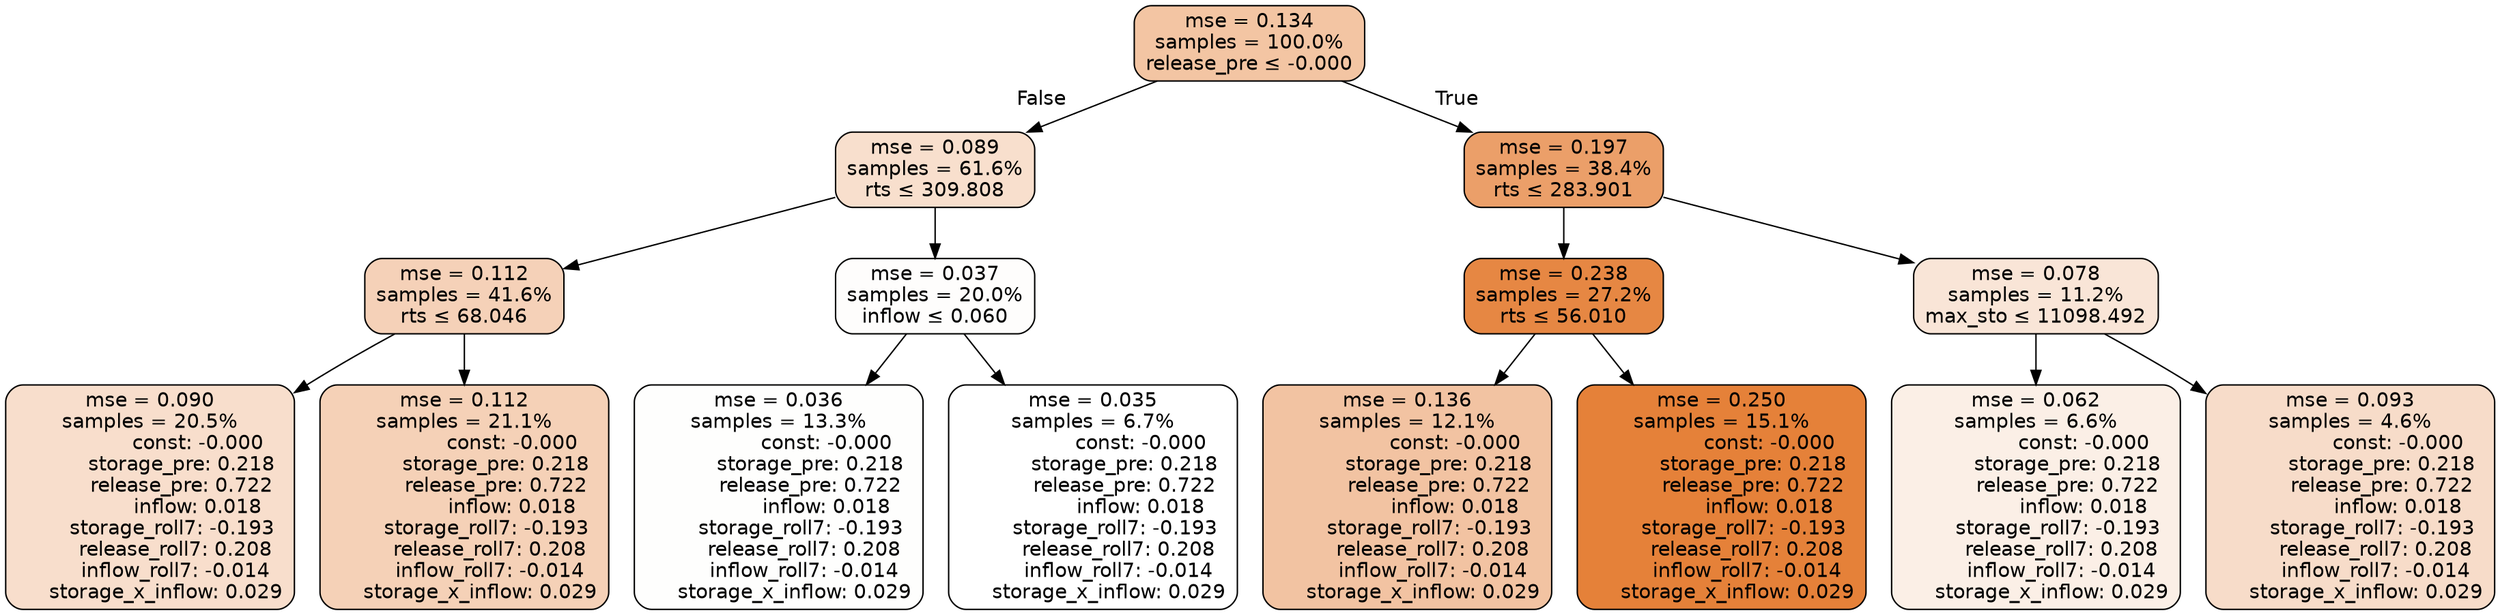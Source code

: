 digraph tree {
node [shape=rectangle, style="filled, rounded", color="black", fontname=helvetica] ;
edge [fontname=helvetica] ;
	"0" [label="mse = 0.134
samples = 100.0%
release_pre &le; -0.000", fillcolor="#f3c5a3"]
	"1" [label="mse = 0.089
samples = 61.6%
rts &le; 309.808", fillcolor="#f8dfcd"]
	"2" [label="mse = 0.112
samples = 41.6%
rts &le; 68.046", fillcolor="#f5d1b8"]
	"3" [label="mse = 0.090
samples = 20.5%
               const: -0.000
          storage_pre: 0.218
          release_pre: 0.722
               inflow: 0.018
       storage_roll7: -0.193
        release_roll7: 0.208
        inflow_roll7: -0.014
     storage_x_inflow: 0.029", fillcolor="#f8decc"]
	"4" [label="mse = 0.112
samples = 21.1%
               const: -0.000
          storage_pre: 0.218
          release_pre: 0.722
               inflow: 0.018
       storage_roll7: -0.193
        release_roll7: 0.208
        inflow_roll7: -0.014
     storage_x_inflow: 0.029", fillcolor="#f5d1b7"]
	"5" [label="mse = 0.037
samples = 20.0%
inflow &le; 0.060", fillcolor="#fefdfc"]
	"6" [label="mse = 0.036
samples = 13.3%
               const: -0.000
          storage_pre: 0.218
          release_pre: 0.722
               inflow: 0.018
       storage_roll7: -0.193
        release_roll7: 0.208
        inflow_roll7: -0.014
     storage_x_inflow: 0.029", fillcolor="#fefefd"]
	"7" [label="mse = 0.035
samples = 6.7%
               const: -0.000
          storage_pre: 0.218
          release_pre: 0.722
               inflow: 0.018
       storage_roll7: -0.193
        release_roll7: 0.208
        inflow_roll7: -0.014
     storage_x_inflow: 0.029", fillcolor="#ffffff"]
	"8" [label="mse = 0.197
samples = 38.4%
rts &le; 283.901", fillcolor="#eb9f69"]
	"9" [label="mse = 0.238
samples = 27.2%
rts &le; 56.010", fillcolor="#e68743"]
	"10" [label="mse = 0.136
samples = 12.1%
               const: -0.000
          storage_pre: 0.218
          release_pre: 0.722
               inflow: 0.018
       storage_roll7: -0.193
        release_roll7: 0.208
        inflow_roll7: -0.014
     storage_x_inflow: 0.029", fillcolor="#f2c3a2"]
	"11" [label="mse = 0.250
samples = 15.1%
               const: -0.000
          storage_pre: 0.218
          release_pre: 0.722
               inflow: 0.018
       storage_roll7: -0.193
        release_roll7: 0.208
        inflow_roll7: -0.014
     storage_x_inflow: 0.029", fillcolor="#e58139"]
	"12" [label="mse = 0.078
samples = 11.2%
max_sto &le; 11098.492", fillcolor="#f9e5d7"]
	"13" [label="mse = 0.062
samples = 6.6%
               const: -0.000
          storage_pre: 0.218
          release_pre: 0.722
               inflow: 0.018
       storage_roll7: -0.193
        release_roll7: 0.208
        inflow_roll7: -0.014
     storage_x_inflow: 0.029", fillcolor="#fbefe6"]
	"14" [label="mse = 0.093
samples = 4.6%
               const: -0.000
          storage_pre: 0.218
          release_pre: 0.722
               inflow: 0.018
       storage_roll7: -0.193
        release_roll7: 0.208
        inflow_roll7: -0.014
     storage_x_inflow: 0.029", fillcolor="#f7dcc9"]

	"0" -> "1" [labeldistance=2.5, labelangle=45, headlabel="False"]
	"1" -> "2"
	"2" -> "3"
	"2" -> "4"
	"1" -> "5"
	"5" -> "6"
	"5" -> "7"
	"0" -> "8" [labeldistance=2.5, labelangle=-45, headlabel="True"]
	"8" -> "9"
	"9" -> "10"
	"9" -> "11"
	"8" -> "12"
	"12" -> "13"
	"12" -> "14"
}